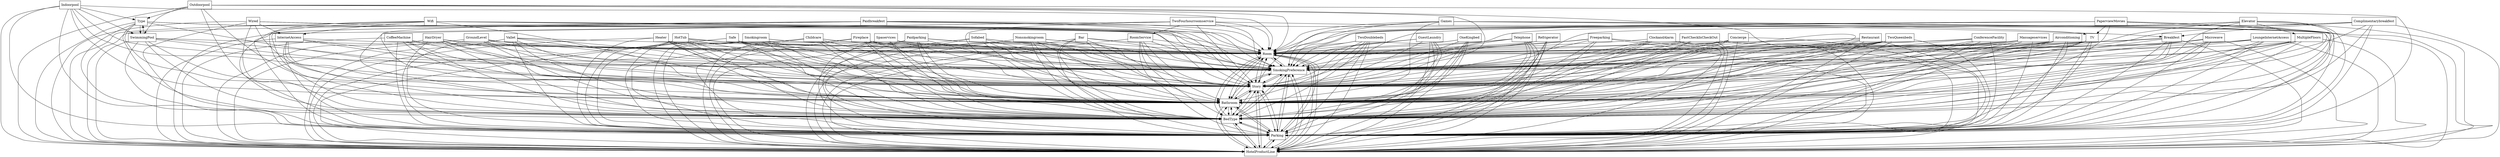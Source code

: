 digraph{
graph [rankdir=TB];
node [shape=box];
edge [arrowhead=normal];
0[label="Fireplace",]
1[label="TwoFourhourroomservice",]
2[label="HotTub",]
3[label="Spaservices",]
4[label="Room",]
5[label="SmokingPreference",]
6[label="TwoDoublebeds",]
7[label="GroundLevel",]
8[label="HotelProductLine",]
9[label="Safe",]
10[label="Wired",]
11[label="Sofabed",]
12[label="Parking",]
13[label="HairDryer",]
14[label="Vallet",]
15[label="Indoorpool",]
16[label="CoffeeMachine",]
17[label="Heater",]
18[label="Smokingroom",]
19[label="BedType",]
20[label="Outdoorpool",]
21[label="Childcare",]
22[label="Paidparking",]
23[label="Paidbreakfest",]
24[label="Elevator",]
25[label="Games",]
26[label="PaperviewMovies",]
27[label="TV",]
28[label="Bathroom",]
29[label="GuestLaundry",]
30[label="OneKingbed",]
31[label="Telephone",]
32[label="Refrigerator",]
33[label="Type",]
34[label="Breakfest",]
35[label="Story",]
36[label="SwimmingPool",]
37[label="Nonsmokingroom",]
38[label="Bar",]
39[label="Freeparking",]
40[label="ClockandAlarm",]
41[label="InternetAccess",]
42[label="Microwave",]
43[label="LoungeInternetAccess",]
44[label="FastCheckInCheckOut",]
45[label="Concierge",]
46[label="Restaurant",]
47[label="TwoQueenbeds",]
48[label="RoomService",]
49[label="ConferenceFacility",]
50[label="MultipleFloors",]
51[label="Wifi",]
52[label="Complimentarybreakfest",]
53[label="Massageservices",]
54[label="Airconditioning",]
0->4[label="",]
0->5[label="",]
0->8[label="",]
0->12[label="",]
0->19[label="",]
0->28[label="",]
0->35[label="",]
1->4[label="",]
1->5[label="",]
1->8[label="",]
1->12[label="",]
1->19[label="",]
1->28[label="",]
1->35[label="",]
1->48[label="",]
2->4[label="",]
2->5[label="",]
2->8[label="",]
2->12[label="",]
2->19[label="",]
2->28[label="",]
2->35[label="",]
3->4[label="",]
3->5[label="",]
3->8[label="",]
3->12[label="",]
3->19[label="",]
3->28[label="",]
3->35[label="",]
4->5[label="",]
4->8[label="",]
4->12[label="",]
4->19[label="",]
4->28[label="",]
4->35[label="",]
5->4[label="",]
5->8[label="",]
5->12[label="",]
5->19[label="",]
5->28[label="",]
5->35[label="",]
6->4[label="",]
6->5[label="",]
6->8[label="",]
6->12[label="",]
6->19[label="",]
6->28[label="",]
6->35[label="",]
7->4[label="",]
7->5[label="",]
7->8[label="",]
7->12[label="",]
7->19[label="",]
7->28[label="",]
7->35[label="",]
8->4[label="",]
8->5[label="",]
8->12[label="",]
8->19[label="",]
8->28[label="",]
8->35[label="",]
9->4[label="",]
9->5[label="",]
9->8[label="",]
9->12[label="",]
9->19[label="",]
9->28[label="",]
9->35[label="",]
10->4[label="",]
10->5[label="",]
10->8[label="",]
10->12[label="",]
10->19[label="",]
10->28[label="",]
10->35[label="",]
10->41[label="",]
11->4[label="",]
11->5[label="",]
11->8[label="",]
11->12[label="",]
11->19[label="",]
11->28[label="",]
11->35[label="",]
12->4[label="",]
12->5[label="",]
12->8[label="",]
12->19[label="",]
12->28[label="",]
12->35[label="",]
13->4[label="",]
13->5[label="",]
13->8[label="",]
13->12[label="",]
13->19[label="",]
13->28[label="",]
13->35[label="",]
14->4[label="",]
14->5[label="",]
14->8[label="",]
14->12[label="",]
14->19[label="",]
14->28[label="",]
14->35[label="",]
15->4[label="",]
15->5[label="",]
15->8[label="",]
15->12[label="",]
15->19[label="",]
15->28[label="",]
15->33[label="",]
15->35[label="",]
15->36[label="",]
16->4[label="",]
16->5[label="",]
16->8[label="",]
16->12[label="",]
16->19[label="",]
16->28[label="",]
16->35[label="",]
17->4[label="",]
17->5[label="",]
17->8[label="",]
17->12[label="",]
17->19[label="",]
17->28[label="",]
17->35[label="",]
18->4[label="",]
18->5[label="",]
18->8[label="",]
18->12[label="",]
18->19[label="",]
18->28[label="",]
18->35[label="",]
19->4[label="",]
19->5[label="",]
19->8[label="",]
19->12[label="",]
19->28[label="",]
19->35[label="",]
20->4[label="",]
20->5[label="",]
20->8[label="",]
20->12[label="",]
20->19[label="",]
20->28[label="",]
20->33[label="",]
20->35[label="",]
20->36[label="",]
21->4[label="",]
21->5[label="",]
21->8[label="",]
21->12[label="",]
21->19[label="",]
21->28[label="",]
21->35[label="",]
22->4[label="",]
22->5[label="",]
22->8[label="",]
22->12[label="",]
22->19[label="",]
22->28[label="",]
22->35[label="",]
23->4[label="",]
23->5[label="",]
23->8[label="",]
23->12[label="",]
23->19[label="",]
23->28[label="",]
23->34[label="",]
23->35[label="",]
24->4[label="",]
24->5[label="",]
24->8[label="",]
24->12[label="",]
24->19[label="",]
24->28[label="",]
24->35[label="",]
24->50[label="",]
25->4[label="",]
25->5[label="",]
25->8[label="",]
25->12[label="",]
25->19[label="",]
25->27[label="",]
25->28[label="",]
25->35[label="",]
26->4[label="",]
26->5[label="",]
26->8[label="",]
26->12[label="",]
26->19[label="",]
26->27[label="",]
26->28[label="",]
26->35[label="",]
27->4[label="",]
27->5[label="",]
27->8[label="",]
27->12[label="",]
27->19[label="",]
27->28[label="",]
27->35[label="",]
28->4[label="",]
28->5[label="",]
28->8[label="",]
28->12[label="",]
28->19[label="",]
28->35[label="",]
29->4[label="",]
29->5[label="",]
29->8[label="",]
29->12[label="",]
29->19[label="",]
29->28[label="",]
29->35[label="",]
30->4[label="",]
30->5[label="",]
30->8[label="",]
30->12[label="",]
30->19[label="",]
30->28[label="",]
30->35[label="",]
31->4[label="",]
31->5[label="",]
31->8[label="",]
31->12[label="",]
31->19[label="",]
31->28[label="",]
31->35[label="",]
32->4[label="",]
32->5[label="",]
32->8[label="",]
32->12[label="",]
32->19[label="",]
32->28[label="",]
32->35[label="",]
33->4[label="",]
33->5[label="",]
33->8[label="",]
33->12[label="",]
33->19[label="",]
33->28[label="",]
33->35[label="",]
33->36[label="",]
34->4[label="",]
34->5[label="",]
34->8[label="",]
34->12[label="",]
34->19[label="",]
34->28[label="",]
34->35[label="",]
35->4[label="",]
35->5[label="",]
35->8[label="",]
35->12[label="",]
35->19[label="",]
35->28[label="",]
36->4[label="",]
36->5[label="",]
36->8[label="",]
36->12[label="",]
36->19[label="",]
36->28[label="",]
36->33[label="",]
36->35[label="",]
37->4[label="",]
37->5[label="",]
37->8[label="",]
37->12[label="",]
37->19[label="",]
37->28[label="",]
37->35[label="",]
38->4[label="",]
38->5[label="",]
38->8[label="",]
38->12[label="",]
38->19[label="",]
38->28[label="",]
38->35[label="",]
39->4[label="",]
39->5[label="",]
39->8[label="",]
39->12[label="",]
39->19[label="",]
39->28[label="",]
39->35[label="",]
40->4[label="",]
40->5[label="",]
40->8[label="",]
40->12[label="",]
40->19[label="",]
40->28[label="",]
40->35[label="",]
41->4[label="",]
41->5[label="",]
41->8[label="",]
41->12[label="",]
41->19[label="",]
41->28[label="",]
41->35[label="",]
42->4[label="",]
42->5[label="",]
42->8[label="",]
42->12[label="",]
42->19[label="",]
42->28[label="",]
42->35[label="",]
43->4[label="",]
43->5[label="",]
43->8[label="",]
43->12[label="",]
43->19[label="",]
43->28[label="",]
43->35[label="",]
44->4[label="",]
44->5[label="",]
44->8[label="",]
44->12[label="",]
44->19[label="",]
44->28[label="",]
44->35[label="",]
45->4[label="",]
45->5[label="",]
45->8[label="",]
45->12[label="",]
45->19[label="",]
45->28[label="",]
45->35[label="",]
46->4[label="",]
46->5[label="",]
46->8[label="",]
46->12[label="",]
46->19[label="",]
46->28[label="",]
46->35[label="",]
47->4[label="",]
47->5[label="",]
47->8[label="",]
47->12[label="",]
47->19[label="",]
47->28[label="",]
47->35[label="",]
48->4[label="",]
48->5[label="",]
48->8[label="",]
48->12[label="",]
48->19[label="",]
48->28[label="",]
48->35[label="",]
49->4[label="",]
49->5[label="",]
49->8[label="",]
49->12[label="",]
49->19[label="",]
49->28[label="",]
49->35[label="",]
50->4[label="",]
50->5[label="",]
50->8[label="",]
50->12[label="",]
50->19[label="",]
50->28[label="",]
50->35[label="",]
51->4[label="",]
51->5[label="",]
51->8[label="",]
51->12[label="",]
51->19[label="",]
51->28[label="",]
51->35[label="",]
51->41[label="",]
52->4[label="",]
52->5[label="",]
52->8[label="",]
52->12[label="",]
52->19[label="",]
52->28[label="",]
52->34[label="",]
52->35[label="",]
53->4[label="",]
53->5[label="",]
53->8[label="",]
53->12[label="",]
53->19[label="",]
53->28[label="",]
53->35[label="",]
54->4[label="",]
54->5[label="",]
54->8[label="",]
54->12[label="",]
54->19[label="",]
54->28[label="",]
54->35[label="",]
}
